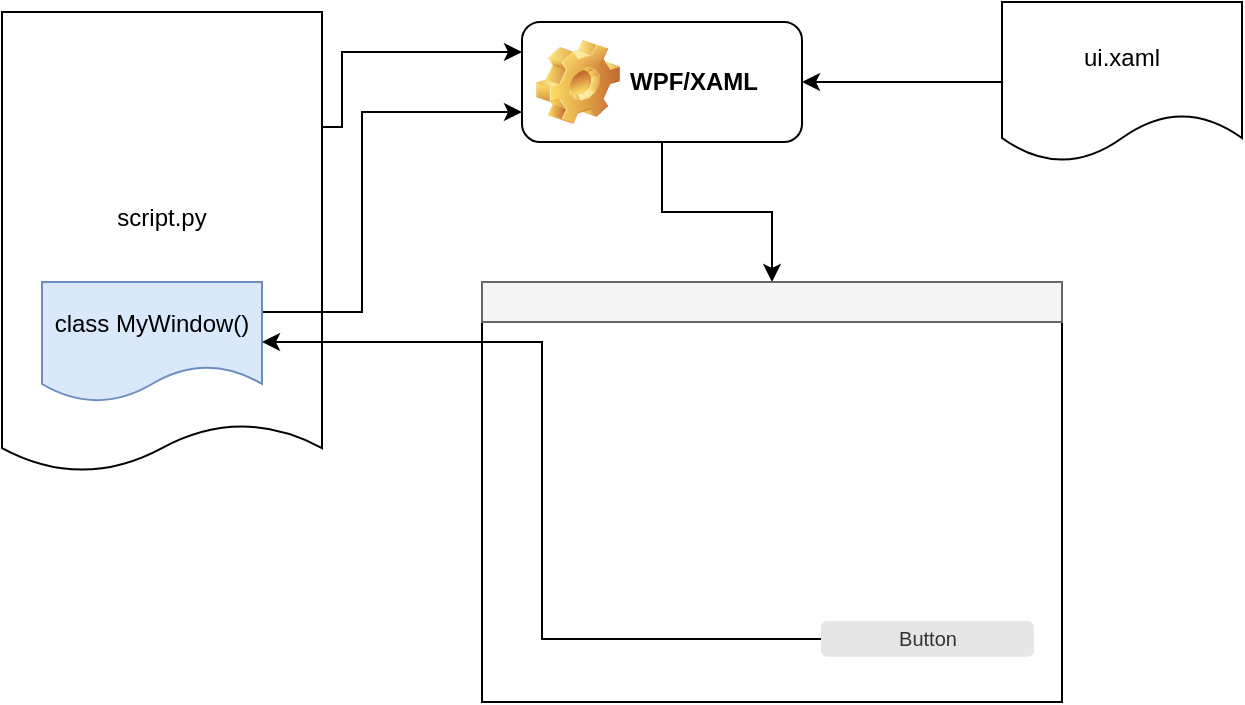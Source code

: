 <mxfile version="12.1.0" type="device" pages="1"><diagram id="D3sAUesbvMJXAryHGgP1" name="Page-1"><mxGraphModel dx="763" dy="572" grid="1" gridSize="10" guides="1" tooltips="1" connect="1" arrows="1" fold="1" page="1" pageScale="1" pageWidth="3000" pageHeight="600" math="0" shadow="0"><root><mxCell id="0"/><mxCell id="1" parent="0"/><mxCell id="eRppzXYA9_yBzo2WTPcE-10" value="script.py" style="shape=document;whiteSpace=wrap;html=1;boundedLbl=1;size=0.104;" vertex="1" parent="1"><mxGeometry x="320" y="125" width="160" height="230" as="geometry"/></mxCell><mxCell id="eRppzXYA9_yBzo2WTPcE-17" style="edgeStyle=orthogonalEdgeStyle;rounded=0;orthogonalLoop=1;jettySize=auto;html=1;exitX=0.5;exitY=1;exitDx=0;exitDy=0;entryX=0.5;entryY=0;entryDx=0;entryDy=0;" edge="1" parent="1" source="eRppzXYA9_yBzo2WTPcE-7" target="eRppzXYA9_yBzo2WTPcE-16"><mxGeometry relative="1" as="geometry"/></mxCell><mxCell id="eRppzXYA9_yBzo2WTPcE-7" value="WPF/XAML" style="label;whiteSpace=wrap;html=1;image=img/clipart/Gear_128x128.png" vertex="1" parent="1"><mxGeometry x="580" y="130" width="140" height="60" as="geometry"/></mxCell><mxCell id="eRppzXYA9_yBzo2WTPcE-9" style="edgeStyle=orthogonalEdgeStyle;rounded=0;orthogonalLoop=1;jettySize=auto;html=1;" edge="1" parent="1" source="eRppzXYA9_yBzo2WTPcE-8" target="eRppzXYA9_yBzo2WTPcE-7"><mxGeometry relative="1" as="geometry"/></mxCell><mxCell id="eRppzXYA9_yBzo2WTPcE-8" value="ui.xaml" style="shape=document;whiteSpace=wrap;html=1;boundedLbl=1;" vertex="1" parent="1"><mxGeometry x="820" y="120" width="120" height="80" as="geometry"/></mxCell><mxCell id="eRppzXYA9_yBzo2WTPcE-11" style="edgeStyle=orthogonalEdgeStyle;rounded=0;orthogonalLoop=1;jettySize=auto;html=1;exitX=1;exitY=0.25;exitDx=0;exitDy=0;entryX=0;entryY=0.25;entryDx=0;entryDy=0;" edge="1" parent="1" source="eRppzXYA9_yBzo2WTPcE-10" target="eRppzXYA9_yBzo2WTPcE-7"><mxGeometry relative="1" as="geometry"><Array as="points"><mxPoint x="490" y="182"/><mxPoint x="490" y="145"/></Array></mxGeometry></mxCell><mxCell id="eRppzXYA9_yBzo2WTPcE-20" style="edgeStyle=orthogonalEdgeStyle;rounded=0;orthogonalLoop=1;jettySize=auto;html=1;exitX=1;exitY=0.25;exitDx=0;exitDy=0;entryX=0;entryY=0.75;entryDx=0;entryDy=0;" edge="1" parent="1" source="eRppzXYA9_yBzo2WTPcE-13" target="eRppzXYA9_yBzo2WTPcE-7"><mxGeometry relative="1" as="geometry"><Array as="points"><mxPoint x="500" y="275"/><mxPoint x="500" y="175"/></Array></mxGeometry></mxCell><mxCell id="eRppzXYA9_yBzo2WTPcE-13" value="class MyWindow()" style="shape=document;whiteSpace=wrap;html=1;boundedLbl=1;fillColor=#dae8fc;strokeColor=#6c8ebf;" vertex="1" parent="1"><mxGeometry x="340" y="260" width="110" height="60" as="geometry"/></mxCell><mxCell id="eRppzXYA9_yBzo2WTPcE-15" value="" style="rounded=0;whiteSpace=wrap;html=1;" vertex="1" parent="1"><mxGeometry x="560" y="260" width="290" height="210" as="geometry"/></mxCell><mxCell id="eRppzXYA9_yBzo2WTPcE-16" value="" style="rounded=0;whiteSpace=wrap;html=1;fillColor=#f5f5f5;strokeColor=#666666;fontColor=#333333;" vertex="1" parent="1"><mxGeometry x="560" y="260" width="290" height="20" as="geometry"/></mxCell><mxCell id="eRppzXYA9_yBzo2WTPcE-19" style="edgeStyle=orthogonalEdgeStyle;rounded=0;orthogonalLoop=1;jettySize=auto;html=1;entryX=1;entryY=0.5;entryDx=0;entryDy=0;" edge="1" parent="1" source="eRppzXYA9_yBzo2WTPcE-18" target="eRppzXYA9_yBzo2WTPcE-13"><mxGeometry relative="1" as="geometry"/></mxCell><mxCell id="eRppzXYA9_yBzo2WTPcE-18" value="Button" style="rounded=1;html=1;shadow=0;dashed=0;whiteSpace=wrap;fontSize=10;fillColor=#E6E6E6;align=center;strokeColor=#E6E6E6;fontColor=#333333;" vertex="1" parent="1"><mxGeometry x="730" y="430" width="105.5" height="16.88" as="geometry"/></mxCell></root></mxGraphModel></diagram></mxfile>